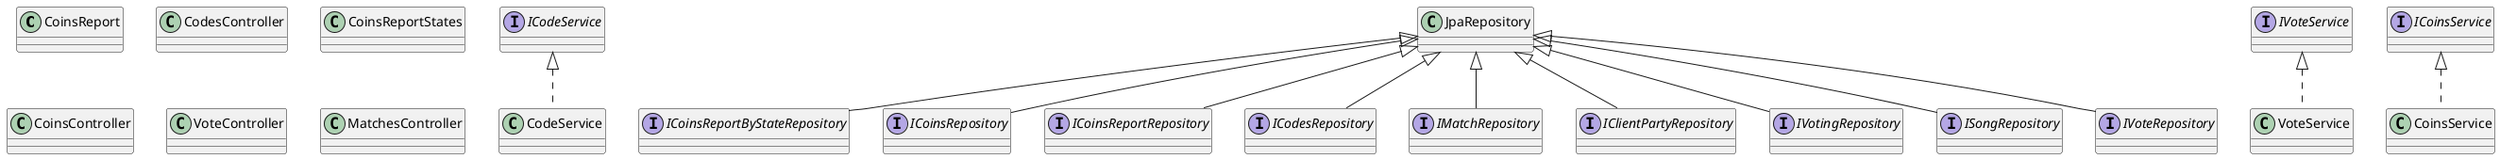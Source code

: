 @startuml
class CoinsReport {
}
class CodesController {
}
class CoinsReportStates {
}
interface ICodeService {
}
interface ICoinsReportByStateRepository {
}
class CodeService {
}
interface ICoinsRepository {
}
interface ICoinsReportRepository {
}
class VoteService {
}
interface ICodesRepository {
}
interface IMatchRepository {
}
class CoinsController {
}
class CoinsService {
}
interface ICoinsService {
}
class VoteController {
}
interface IVoteService {
}
interface IClientPartyRepository {
}
class MatchesController {
}
interface IVotingRepository {
}
interface ISongRepository {
}
interface IVoteRepository {
}


JpaRepository <|-- ICoinsReportByStateRepository
ICodeService <|.. CodeService
JpaRepository <|-- ICoinsRepository
JpaRepository <|-- ICoinsReportRepository
IVoteService <|.. VoteService
JpaRepository <|-- ICodesRepository
JpaRepository <|-- IMatchRepository
ICoinsService <|.. CoinsService
JpaRepository <|-- IClientPartyRepository
JpaRepository <|-- IVotingRepository
JpaRepository <|-- ISongRepository
JpaRepository <|-- IVoteRepository
@enduml